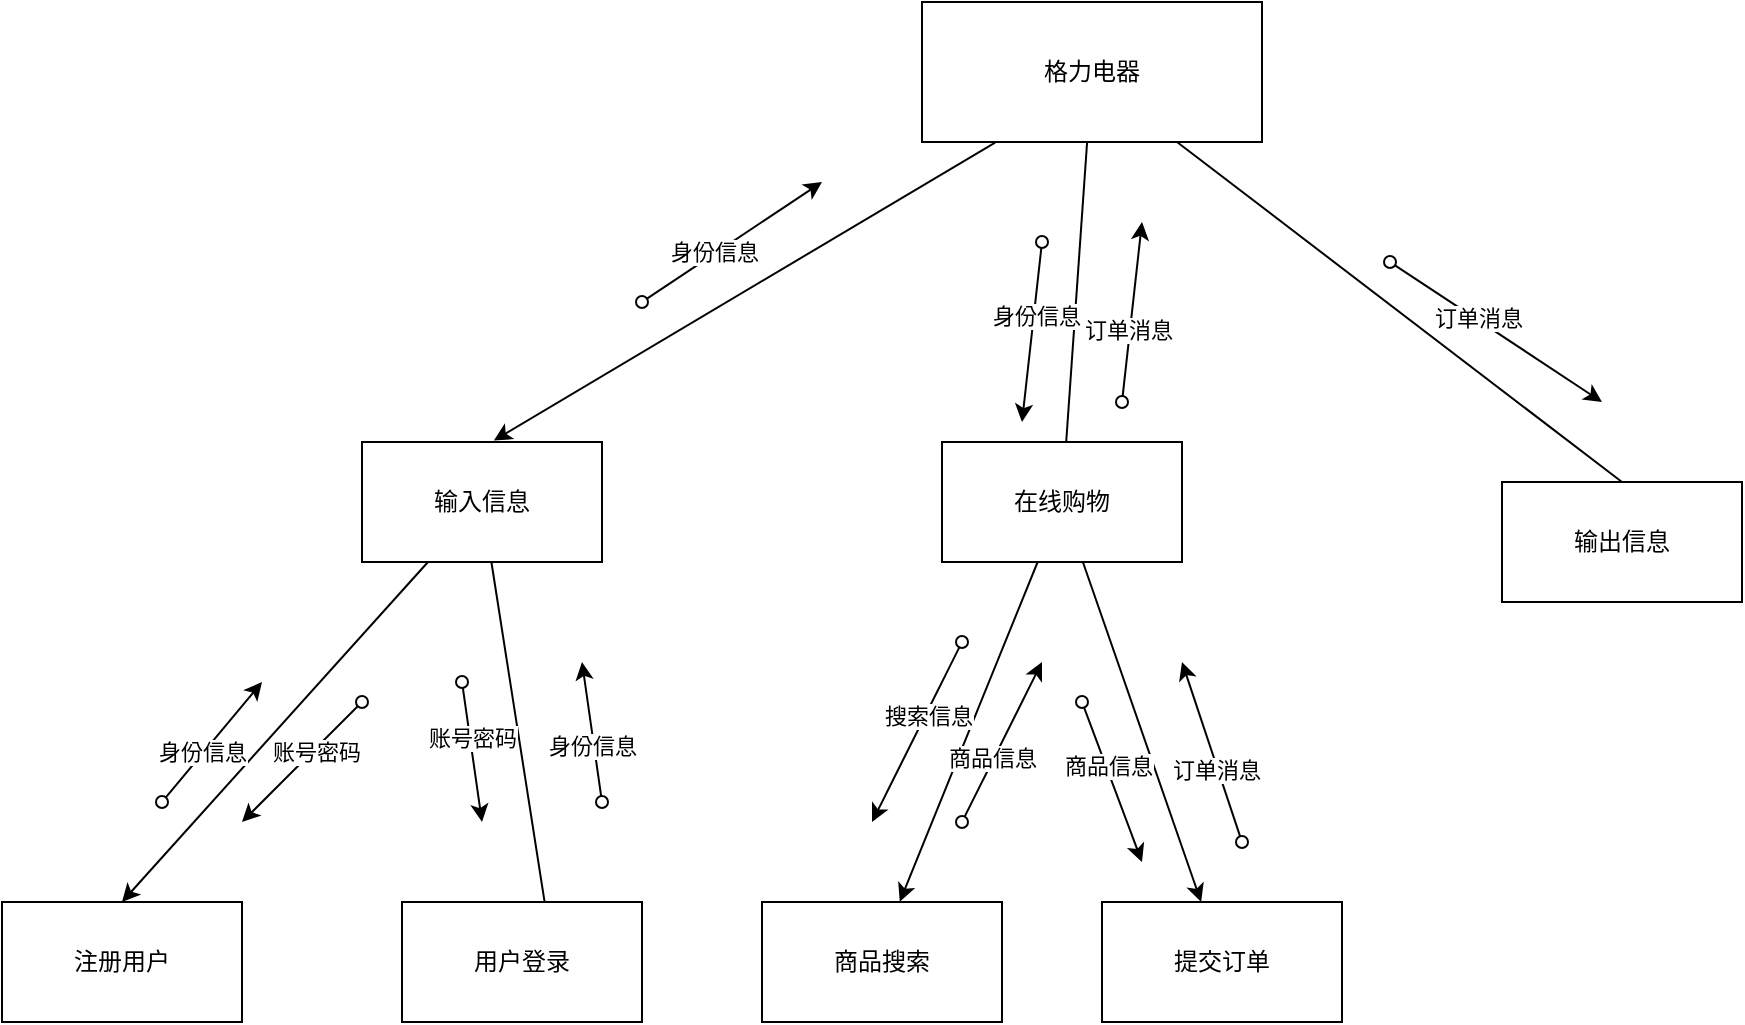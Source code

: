 <mxfile version="17.4.0" type="github">
  <diagram id="xrfBSjKSAVuO6HyybGaG" name="Page-1">
    <mxGraphModel dx="2073" dy="696" grid="1" gridSize="10" guides="1" tooltips="1" connect="1" arrows="1" fold="1" page="1" pageScale="1" pageWidth="827" pageHeight="1169" math="0" shadow="0">
      <root>
        <mxCell id="0" />
        <mxCell id="1" parent="0" />
        <mxCell id="RTKTxEDjT1_JtIpoctLd-7" style="edgeStyle=none;rounded=0;orthogonalLoop=1;jettySize=auto;html=1;startArrow=none;startFill=0;endArrow=none;endFill=0;strokeColor=default;" edge="1" parent="1" source="sh4u5wu3QmJwmJBsvdZq-1" target="RTKTxEDjT1_JtIpoctLd-1">
          <mxGeometry relative="1" as="geometry" />
        </mxCell>
        <mxCell id="sh4u5wu3QmJwmJBsvdZq-1" value="格力电器" style="rounded=0;whiteSpace=wrap;html=1;" parent="1" vertex="1">
          <mxGeometry x="170" y="80" width="170" height="70" as="geometry" />
        </mxCell>
        <mxCell id="g9CgFwGWhWMwhlVcNYHZ-1" value="注册用户" style="rounded=0;whiteSpace=wrap;html=1;" parent="1" vertex="1">
          <mxGeometry x="-290" y="530" width="120" height="60" as="geometry" />
        </mxCell>
        <mxCell id="g9CgFwGWhWMwhlVcNYHZ-44" value="" style="rounded=0;orthogonalLoop=1;jettySize=auto;html=1;endArrow=classic;endFill=1;strokeColor=default;startArrow=none;startFill=0;exitX=0.215;exitY=1.004;exitDx=0;exitDy=0;exitPerimeter=0;entryX=0.549;entryY=-0.012;entryDx=0;entryDy=0;entryPerimeter=0;" parent="1" source="sh4u5wu3QmJwmJBsvdZq-1" target="g9CgFwGWhWMwhlVcNYHZ-3" edge="1">
          <mxGeometry x="0.067" y="58" relative="1" as="geometry">
            <mxPoint x="216.866" y="190" as="sourcePoint" />
            <mxPoint x="-10" y="310" as="targetPoint" />
            <mxPoint as="offset" />
          </mxGeometry>
        </mxCell>
        <mxCell id="g9CgFwGWhWMwhlVcNYHZ-47" value="" style="edgeStyle=none;rounded=0;orthogonalLoop=1;jettySize=auto;html=1;startArrow=none;startFill=0;endArrow=none;endFill=0;strokeColor=default;entryX=0.594;entryY=-0.003;entryDx=0;entryDy=0;entryPerimeter=0;" parent="1" source="g9CgFwGWhWMwhlVcNYHZ-3" target="g9CgFwGWhWMwhlVcNYHZ-46" edge="1">
          <mxGeometry relative="1" as="geometry" />
        </mxCell>
        <mxCell id="g9CgFwGWhWMwhlVcNYHZ-48" style="edgeStyle=none;rounded=0;orthogonalLoop=1;jettySize=auto;html=1;startArrow=none;startFill=0;endArrow=classic;endFill=1;strokeColor=default;entryX=0.5;entryY=0;entryDx=0;entryDy=0;" parent="1" source="g9CgFwGWhWMwhlVcNYHZ-3" target="g9CgFwGWhWMwhlVcNYHZ-1" edge="1">
          <mxGeometry relative="1" as="geometry" />
        </mxCell>
        <mxCell id="g9CgFwGWhWMwhlVcNYHZ-3" value="输入信息" style="rounded=0;whiteSpace=wrap;html=1;" parent="1" vertex="1">
          <mxGeometry x="-110" y="300" width="120" height="60" as="geometry" />
        </mxCell>
        <mxCell id="g9CgFwGWhWMwhlVcNYHZ-7" value="商品搜索" style="rounded=0;whiteSpace=wrap;html=1;" parent="1" vertex="1">
          <mxGeometry x="90" y="530" width="120" height="60" as="geometry" />
        </mxCell>
        <mxCell id="g9CgFwGWhWMwhlVcNYHZ-24" style="rounded=0;orthogonalLoop=1;jettySize=auto;html=1;endArrow=classic;endFill=1;strokeColor=default;startArrow=oval;startFill=0;" parent="1" edge="1">
          <mxGeometry relative="1" as="geometry">
            <mxPoint x="30" y="230" as="sourcePoint" />
            <mxPoint x="120" y="170" as="targetPoint" />
          </mxGeometry>
        </mxCell>
        <mxCell id="RTKTxEDjT1_JtIpoctLd-8" value="身份信息" style="edgeLabel;html=1;align=center;verticalAlign=middle;resizable=0;points=[];" vertex="1" connectable="0" parent="g9CgFwGWhWMwhlVcNYHZ-24">
          <mxGeometry x="-0.193" y="1" relative="1" as="geometry">
            <mxPoint as="offset" />
          </mxGeometry>
        </mxCell>
        <mxCell id="g9CgFwGWhWMwhlVcNYHZ-45" value="" style="rounded=0;orthogonalLoop=1;jettySize=auto;html=1;endArrow=none;endFill=0;strokeColor=default;startArrow=none;startFill=0;exitX=0.75;exitY=1;exitDx=0;exitDy=0;" parent="1" source="sh4u5wu3QmJwmJBsvdZq-1" edge="1">
          <mxGeometry x="0.067" y="58" relative="1" as="geometry">
            <mxPoint x="245.8" y="190.16" as="sourcePoint" />
            <mxPoint x="520" y="320" as="targetPoint" />
            <mxPoint as="offset" />
          </mxGeometry>
        </mxCell>
        <mxCell id="g9CgFwGWhWMwhlVcNYHZ-46" value="用户登录" style="rounded=0;whiteSpace=wrap;html=1;" parent="1" vertex="1">
          <mxGeometry x="-90" y="530" width="120" height="60" as="geometry" />
        </mxCell>
        <mxCell id="RTKTxEDjT1_JtIpoctLd-15" style="edgeStyle=none;rounded=0;orthogonalLoop=1;jettySize=auto;html=1;startArrow=none;startFill=0;endArrow=classic;endFill=1;strokeColor=default;entryX=0.574;entryY=-0.003;entryDx=0;entryDy=0;entryPerimeter=0;" edge="1" parent="1" source="RTKTxEDjT1_JtIpoctLd-1" target="g9CgFwGWhWMwhlVcNYHZ-7">
          <mxGeometry relative="1" as="geometry">
            <mxPoint x="160" y="520" as="targetPoint" />
          </mxGeometry>
        </mxCell>
        <mxCell id="RTKTxEDjT1_JtIpoctLd-28" style="edgeStyle=none;rounded=0;orthogonalLoop=1;jettySize=auto;html=1;startArrow=none;startFill=0;endArrow=classic;endFill=1;strokeColor=default;" edge="1" parent="1" source="RTKTxEDjT1_JtIpoctLd-1" target="RTKTxEDjT1_JtIpoctLd-23">
          <mxGeometry relative="1" as="geometry" />
        </mxCell>
        <mxCell id="RTKTxEDjT1_JtIpoctLd-1" value="在线购物" style="rounded=0;whiteSpace=wrap;html=1;" vertex="1" parent="1">
          <mxGeometry x="180" y="300" width="120" height="60" as="geometry" />
        </mxCell>
        <mxCell id="RTKTxEDjT1_JtIpoctLd-2" value="输出信息" style="rounded=0;whiteSpace=wrap;html=1;" vertex="1" parent="1">
          <mxGeometry x="460" y="320" width="120" height="60" as="geometry" />
        </mxCell>
        <mxCell id="RTKTxEDjT1_JtIpoctLd-9" style="rounded=0;orthogonalLoop=1;jettySize=auto;html=1;endArrow=classic;endFill=1;strokeColor=default;startArrow=oval;startFill=0;" edge="1" parent="1">
          <mxGeometry relative="1" as="geometry">
            <mxPoint x="10" y="480" as="sourcePoint" />
            <mxPoint y="410" as="targetPoint" />
          </mxGeometry>
        </mxCell>
        <mxCell id="RTKTxEDjT1_JtIpoctLd-10" value="身份信息" style="edgeLabel;html=1;align=center;verticalAlign=middle;resizable=0;points=[];" vertex="1" connectable="0" parent="RTKTxEDjT1_JtIpoctLd-9">
          <mxGeometry x="-0.193" y="1" relative="1" as="geometry">
            <mxPoint as="offset" />
          </mxGeometry>
        </mxCell>
        <mxCell id="RTKTxEDjT1_JtIpoctLd-11" style="rounded=0;orthogonalLoop=1;jettySize=auto;html=1;endArrow=classic;endFill=1;strokeColor=default;startArrow=oval;startFill=0;" edge="1" parent="1">
          <mxGeometry relative="1" as="geometry">
            <mxPoint x="-110" y="430" as="sourcePoint" />
            <mxPoint x="-170" y="490" as="targetPoint" />
          </mxGeometry>
        </mxCell>
        <mxCell id="RTKTxEDjT1_JtIpoctLd-12" value="账号密码" style="edgeLabel;html=1;align=center;verticalAlign=middle;resizable=0;points=[];" vertex="1" connectable="0" parent="RTKTxEDjT1_JtIpoctLd-11">
          <mxGeometry x="-0.193" y="1" relative="1" as="geometry">
            <mxPoint as="offset" />
          </mxGeometry>
        </mxCell>
        <mxCell id="RTKTxEDjT1_JtIpoctLd-13" style="rounded=0;orthogonalLoop=1;jettySize=auto;html=1;endArrow=classic;endFill=1;strokeColor=default;startArrow=oval;startFill=0;" edge="1" parent="1">
          <mxGeometry relative="1" as="geometry">
            <mxPoint x="-60" y="420" as="sourcePoint" />
            <mxPoint x="-50" y="490" as="targetPoint" />
          </mxGeometry>
        </mxCell>
        <mxCell id="RTKTxEDjT1_JtIpoctLd-14" value="账号密码" style="edgeLabel;html=1;align=center;verticalAlign=middle;resizable=0;points=[];" vertex="1" connectable="0" parent="RTKTxEDjT1_JtIpoctLd-13">
          <mxGeometry x="-0.193" y="1" relative="1" as="geometry">
            <mxPoint as="offset" />
          </mxGeometry>
        </mxCell>
        <mxCell id="RTKTxEDjT1_JtIpoctLd-16" style="rounded=0;orthogonalLoop=1;jettySize=auto;html=1;endArrow=classic;endFill=1;strokeColor=default;startArrow=oval;startFill=0;" edge="1" parent="1">
          <mxGeometry relative="1" as="geometry">
            <mxPoint x="-210" y="480" as="sourcePoint" />
            <mxPoint x="-160" y="420" as="targetPoint" />
          </mxGeometry>
        </mxCell>
        <mxCell id="RTKTxEDjT1_JtIpoctLd-17" value="身份信息" style="edgeLabel;html=1;align=center;verticalAlign=middle;resizable=0;points=[];" vertex="1" connectable="0" parent="RTKTxEDjT1_JtIpoctLd-16">
          <mxGeometry x="-0.193" y="1" relative="1" as="geometry">
            <mxPoint as="offset" />
          </mxGeometry>
        </mxCell>
        <mxCell id="RTKTxEDjT1_JtIpoctLd-18" style="rounded=0;orthogonalLoop=1;jettySize=auto;html=1;endArrow=classic;endFill=1;strokeColor=default;startArrow=oval;startFill=0;" edge="1" parent="1">
          <mxGeometry relative="1" as="geometry">
            <mxPoint x="230" y="200" as="sourcePoint" />
            <mxPoint x="220" y="290" as="targetPoint" />
          </mxGeometry>
        </mxCell>
        <mxCell id="RTKTxEDjT1_JtIpoctLd-19" value="身份信息" style="edgeLabel;html=1;align=center;verticalAlign=middle;resizable=0;points=[];" vertex="1" connectable="0" parent="RTKTxEDjT1_JtIpoctLd-18">
          <mxGeometry x="-0.193" y="1" relative="1" as="geometry">
            <mxPoint as="offset" />
          </mxGeometry>
        </mxCell>
        <mxCell id="RTKTxEDjT1_JtIpoctLd-20" style="rounded=0;orthogonalLoop=1;jettySize=auto;html=1;endArrow=classic;endFill=1;strokeColor=default;startArrow=oval;startFill=0;" edge="1" parent="1">
          <mxGeometry relative="1" as="geometry">
            <mxPoint x="270" y="280" as="sourcePoint" />
            <mxPoint x="280" y="190" as="targetPoint" />
          </mxGeometry>
        </mxCell>
        <mxCell id="RTKTxEDjT1_JtIpoctLd-21" value="订单消息" style="edgeLabel;html=1;align=center;verticalAlign=middle;resizable=0;points=[];" vertex="1" connectable="0" parent="RTKTxEDjT1_JtIpoctLd-20">
          <mxGeometry x="-0.193" y="1" relative="1" as="geometry">
            <mxPoint as="offset" />
          </mxGeometry>
        </mxCell>
        <mxCell id="RTKTxEDjT1_JtIpoctLd-22" style="edgeStyle=none;rounded=0;orthogonalLoop=1;jettySize=auto;html=1;entryX=0.5;entryY=0;entryDx=0;entryDy=0;startArrow=none;startFill=0;endArrow=classic;endFill=1;strokeColor=default;" edge="1" parent="1" source="g9CgFwGWhWMwhlVcNYHZ-7" target="g9CgFwGWhWMwhlVcNYHZ-7">
          <mxGeometry relative="1" as="geometry" />
        </mxCell>
        <mxCell id="RTKTxEDjT1_JtIpoctLd-23" value="提交订单" style="rounded=0;whiteSpace=wrap;html=1;" vertex="1" parent="1">
          <mxGeometry x="260" y="530" width="120" height="60" as="geometry" />
        </mxCell>
        <mxCell id="RTKTxEDjT1_JtIpoctLd-24" style="rounded=0;orthogonalLoop=1;jettySize=auto;html=1;endArrow=classic;endFill=1;strokeColor=default;startArrow=oval;startFill=0;" edge="1" parent="1">
          <mxGeometry relative="1" as="geometry">
            <mxPoint x="190" y="400" as="sourcePoint" />
            <mxPoint x="145" y="490" as="targetPoint" />
          </mxGeometry>
        </mxCell>
        <mxCell id="RTKTxEDjT1_JtIpoctLd-25" value="搜索信息" style="edgeLabel;html=1;align=center;verticalAlign=middle;resizable=0;points=[];" vertex="1" connectable="0" parent="RTKTxEDjT1_JtIpoctLd-24">
          <mxGeometry x="-0.193" y="1" relative="1" as="geometry">
            <mxPoint as="offset" />
          </mxGeometry>
        </mxCell>
        <mxCell id="RTKTxEDjT1_JtIpoctLd-26" style="rounded=0;orthogonalLoop=1;jettySize=auto;html=1;endArrow=classic;endFill=1;strokeColor=default;startArrow=oval;startFill=0;" edge="1" parent="1">
          <mxGeometry relative="1" as="geometry">
            <mxPoint x="190" y="490" as="sourcePoint" />
            <mxPoint x="230" y="410" as="targetPoint" />
          </mxGeometry>
        </mxCell>
        <mxCell id="RTKTxEDjT1_JtIpoctLd-27" value="商品信息" style="edgeLabel;html=1;align=center;verticalAlign=middle;resizable=0;points=[];" vertex="1" connectable="0" parent="RTKTxEDjT1_JtIpoctLd-26">
          <mxGeometry x="-0.193" y="1" relative="1" as="geometry">
            <mxPoint as="offset" />
          </mxGeometry>
        </mxCell>
        <mxCell id="RTKTxEDjT1_JtIpoctLd-29" style="rounded=0;orthogonalLoop=1;jettySize=auto;html=1;endArrow=classic;endFill=1;strokeColor=default;startArrow=oval;startFill=0;" edge="1" parent="1">
          <mxGeometry relative="1" as="geometry">
            <mxPoint x="250" y="430" as="sourcePoint" />
            <mxPoint x="280" y="510" as="targetPoint" />
          </mxGeometry>
        </mxCell>
        <mxCell id="RTKTxEDjT1_JtIpoctLd-30" value="商品信息" style="edgeLabel;html=1;align=center;verticalAlign=middle;resizable=0;points=[];" vertex="1" connectable="0" parent="RTKTxEDjT1_JtIpoctLd-29">
          <mxGeometry x="-0.193" y="1" relative="1" as="geometry">
            <mxPoint as="offset" />
          </mxGeometry>
        </mxCell>
        <mxCell id="RTKTxEDjT1_JtIpoctLd-31" style="rounded=0;orthogonalLoop=1;jettySize=auto;html=1;endArrow=classic;endFill=1;strokeColor=default;startArrow=oval;startFill=0;" edge="1" parent="1">
          <mxGeometry relative="1" as="geometry">
            <mxPoint x="330" y="500" as="sourcePoint" />
            <mxPoint x="300" y="410" as="targetPoint" />
          </mxGeometry>
        </mxCell>
        <mxCell id="RTKTxEDjT1_JtIpoctLd-32" value="订单消息" style="edgeLabel;html=1;align=center;verticalAlign=middle;resizable=0;points=[];" vertex="1" connectable="0" parent="RTKTxEDjT1_JtIpoctLd-31">
          <mxGeometry x="-0.193" y="1" relative="1" as="geometry">
            <mxPoint as="offset" />
          </mxGeometry>
        </mxCell>
        <mxCell id="RTKTxEDjT1_JtIpoctLd-33" style="rounded=0;orthogonalLoop=1;jettySize=auto;html=1;endArrow=classic;endFill=1;strokeColor=default;startArrow=oval;startFill=0;" edge="1" parent="1">
          <mxGeometry relative="1" as="geometry">
            <mxPoint x="404" y="210" as="sourcePoint" />
            <mxPoint x="510" y="280" as="targetPoint" />
          </mxGeometry>
        </mxCell>
        <mxCell id="RTKTxEDjT1_JtIpoctLd-34" value="订单消息" style="edgeLabel;html=1;align=center;verticalAlign=middle;resizable=0;points=[];" vertex="1" connectable="0" parent="RTKTxEDjT1_JtIpoctLd-33">
          <mxGeometry x="-0.193" y="1" relative="1" as="geometry">
            <mxPoint as="offset" />
          </mxGeometry>
        </mxCell>
      </root>
    </mxGraphModel>
  </diagram>
</mxfile>
